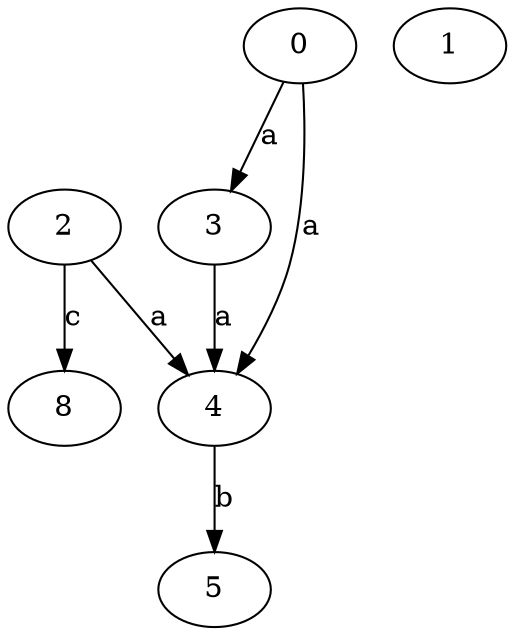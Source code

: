 strict digraph  {
2;
3;
4;
5;
0;
8;
1;
2 -> 4  [label=a];
2 -> 8  [label=c];
3 -> 4  [label=a];
4 -> 5  [label=b];
0 -> 3  [label=a];
0 -> 4  [label=a];
}
